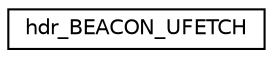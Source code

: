 digraph "Graphical Class Hierarchy"
{
 // LATEX_PDF_SIZE
  edge [fontname="Helvetica",fontsize="10",labelfontname="Helvetica",labelfontsize="10"];
  node [fontname="Helvetica",fontsize="10",shape=record];
  rankdir="LR";
  Node0 [label="hdr_BEACON_UFETCH",height=0.2,width=0.4,color="black", fillcolor="white", style="filled",URL="$structhdr__BEACON__UFETCH.html",tooltip="Content header of BEACON packet."];
}

